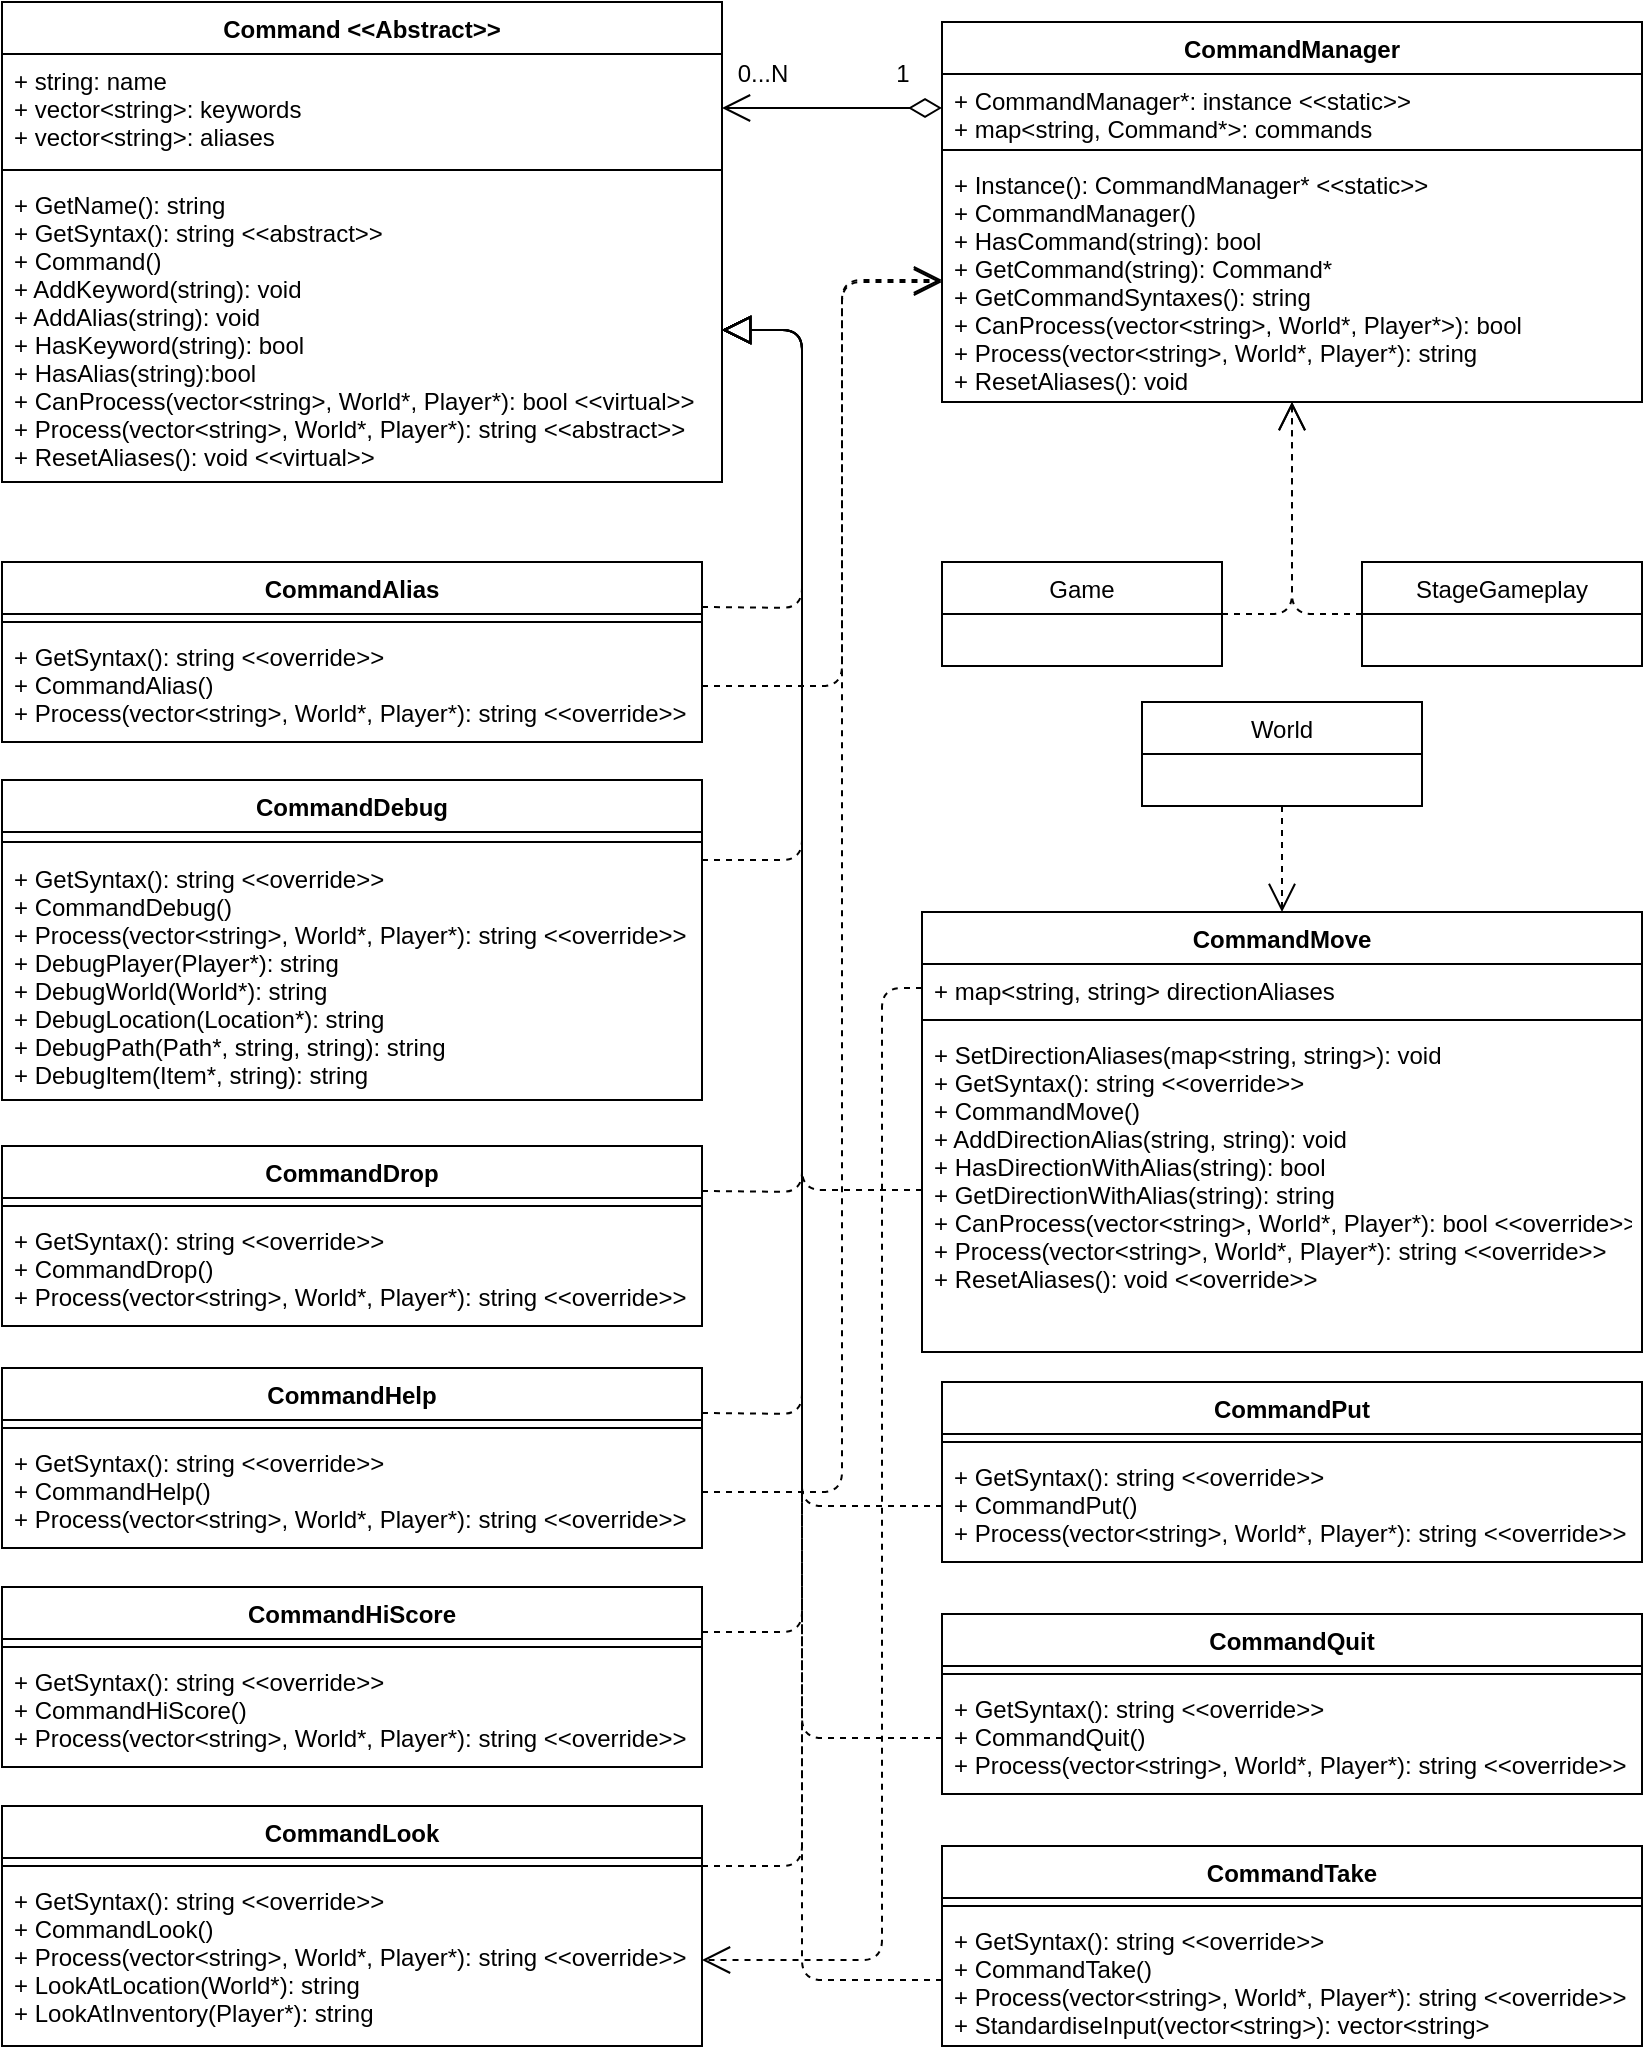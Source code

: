 <mxfile version="11.3.0" pages="1"><diagram id="J702SjsYmcG7wzZFG-vM" name="Page-1"><mxGraphModel dx="1167" dy="1278" grid="1" gridSize="10" guides="1" tooltips="1" connect="1" arrows="1" fold="1" page="1" pageScale="1" pageWidth="850" pageHeight="1100" math="0" shadow="0"><root><mxCell id="0"/><mxCell id="1" parent="0"/><mxCell id="dbqGyKZQzK6tA-5L-yzT-1" value="Command &lt;&lt;Abstract&gt;&gt;" style="swimlane;fontStyle=1;align=center;verticalAlign=top;childLayout=stackLayout;horizontal=1;startSize=26;horizontalStack=0;resizeParent=1;resizeParentMax=0;resizeLast=0;collapsible=1;marginBottom=0;" vertex="1" parent="1"><mxGeometry x="20" y="40" width="360" height="240" as="geometry"/></mxCell><mxCell id="dbqGyKZQzK6tA-5L-yzT-2" value="+ string: name&#xA;+ vector&lt;string&gt;: keywords&#xA;+ vector&lt;string&gt;: aliases&#xA;" style="text;strokeColor=none;fillColor=none;align=left;verticalAlign=top;spacingLeft=4;spacingRight=4;overflow=hidden;rotatable=0;points=[[0,0.5],[1,0.5]];portConstraint=eastwest;" vertex="1" parent="dbqGyKZQzK6tA-5L-yzT-1"><mxGeometry y="26" width="360" height="54" as="geometry"/></mxCell><mxCell id="dbqGyKZQzK6tA-5L-yzT-3" value="" style="line;strokeWidth=1;fillColor=none;align=left;verticalAlign=middle;spacingTop=-1;spacingLeft=3;spacingRight=3;rotatable=0;labelPosition=right;points=[];portConstraint=eastwest;" vertex="1" parent="dbqGyKZQzK6tA-5L-yzT-1"><mxGeometry y="80" width="360" height="8" as="geometry"/></mxCell><mxCell id="dbqGyKZQzK6tA-5L-yzT-4" value="+ GetName(): string&#xA;+ GetSyntax(): string &lt;&lt;abstract&gt;&gt;&#xA;+ Command()&#xA;+ AddKeyword(string): void&#xA;+ AddAlias(string): void&#xA;+ HasKeyword(string): bool&#xA;+ HasAlias(string):bool&#xA;+ CanProcess(vector&lt;string&gt;, World*, Player*): bool &lt;&lt;virtual&gt;&gt;&#xA;+ Process(vector&lt;string&gt;, World*, Player*): string &lt;&lt;abstract&gt;&gt;&#xA;+ ResetAliases(): void &lt;&lt;virtual&gt;&gt;&#xA;&#xA;&#xA;" style="text;strokeColor=none;fillColor=none;align=left;verticalAlign=top;spacingLeft=4;spacingRight=4;overflow=hidden;rotatable=0;points=[[0,0.5],[1,0.5]];portConstraint=eastwest;" vertex="1" parent="dbqGyKZQzK6tA-5L-yzT-1"><mxGeometry y="88" width="360" height="152" as="geometry"/></mxCell><mxCell id="dbqGyKZQzK6tA-5L-yzT-9" value="CommandAlias" style="swimlane;fontStyle=1;align=center;verticalAlign=top;childLayout=stackLayout;horizontal=1;startSize=26;horizontalStack=0;resizeParent=1;resizeParentMax=0;resizeLast=0;collapsible=1;marginBottom=0;" vertex="1" parent="1"><mxGeometry x="20" y="320" width="350" height="90" as="geometry"/></mxCell><mxCell id="dbqGyKZQzK6tA-5L-yzT-11" value="" style="line;strokeWidth=1;fillColor=none;align=left;verticalAlign=middle;spacingTop=-1;spacingLeft=3;spacingRight=3;rotatable=0;labelPosition=right;points=[];portConstraint=eastwest;" vertex="1" parent="dbqGyKZQzK6tA-5L-yzT-9"><mxGeometry y="26" width="350" height="8" as="geometry"/></mxCell><mxCell id="dbqGyKZQzK6tA-5L-yzT-12" value="+ GetSyntax(): string &lt;&lt;override&gt;&gt;&#xA;+ CommandAlias()&#xA;+ Process(vector&lt;string&gt;, World*, Player*): string &lt;&lt;override&gt;&gt;" style="text;strokeColor=none;fillColor=none;align=left;verticalAlign=top;spacingLeft=4;spacingRight=4;overflow=hidden;rotatable=0;points=[[0,0.5],[1,0.5]];portConstraint=eastwest;" vertex="1" parent="dbqGyKZQzK6tA-5L-yzT-9"><mxGeometry y="34" width="350" height="56" as="geometry"/></mxCell><mxCell id="dbqGyKZQzK6tA-5L-yzT-13" value="CommandDebug" style="swimlane;fontStyle=1;align=center;verticalAlign=top;childLayout=stackLayout;horizontal=1;startSize=26;horizontalStack=0;resizeParent=1;resizeParentMax=0;resizeLast=0;collapsible=1;marginBottom=0;" vertex="1" parent="1"><mxGeometry x="20" y="429" width="350" height="160" as="geometry"/></mxCell><mxCell id="dbqGyKZQzK6tA-5L-yzT-14" value="" style="line;strokeWidth=1;fillColor=none;align=left;verticalAlign=middle;spacingTop=-1;spacingLeft=3;spacingRight=3;rotatable=0;labelPosition=right;points=[];portConstraint=eastwest;" vertex="1" parent="dbqGyKZQzK6tA-5L-yzT-13"><mxGeometry y="26" width="350" height="10" as="geometry"/></mxCell><mxCell id="dbqGyKZQzK6tA-5L-yzT-15" value="+ GetSyntax(): string &lt;&lt;override&gt;&gt;&#xA;+ CommandDebug()&#xA;+ Process(vector&lt;string&gt;, World*, Player*): string &lt;&lt;override&gt;&gt;&#xA;+ DebugPlayer(Player*): string&#xA;+ DebugWorld(World*): string&#xA;+ DebugLocation(Location*): string&#xA;+ DebugPath(Path*, string, string): string&#xA;+ DebugItem(Item*, string): string" style="text;strokeColor=none;fillColor=none;align=left;verticalAlign=top;spacingLeft=4;spacingRight=4;overflow=hidden;rotatable=0;points=[[0,0.5],[1,0.5]];portConstraint=eastwest;" vertex="1" parent="dbqGyKZQzK6tA-5L-yzT-13"><mxGeometry y="36" width="350" height="124" as="geometry"/></mxCell><mxCell id="dbqGyKZQzK6tA-5L-yzT-19" value="CommandDrop" style="swimlane;fontStyle=1;align=center;verticalAlign=top;childLayout=stackLayout;horizontal=1;startSize=26;horizontalStack=0;resizeParent=1;resizeParentMax=0;resizeLast=0;collapsible=1;marginBottom=0;" vertex="1" parent="1"><mxGeometry x="20" y="612" width="350" height="90" as="geometry"/></mxCell><mxCell id="dbqGyKZQzK6tA-5L-yzT-20" value="" style="line;strokeWidth=1;fillColor=none;align=left;verticalAlign=middle;spacingTop=-1;spacingLeft=3;spacingRight=3;rotatable=0;labelPosition=right;points=[];portConstraint=eastwest;" vertex="1" parent="dbqGyKZQzK6tA-5L-yzT-19"><mxGeometry y="26" width="350" height="8" as="geometry"/></mxCell><mxCell id="dbqGyKZQzK6tA-5L-yzT-21" value="+ GetSyntax(): string &lt;&lt;override&gt;&gt;&#xA;+ CommandDrop()&#xA;+ Process(vector&lt;string&gt;, World*, Player*): string &lt;&lt;override&gt;&gt;" style="text;strokeColor=none;fillColor=none;align=left;verticalAlign=top;spacingLeft=4;spacingRight=4;overflow=hidden;rotatable=0;points=[[0,0.5],[1,0.5]];portConstraint=eastwest;" vertex="1" parent="dbqGyKZQzK6tA-5L-yzT-19"><mxGeometry y="34" width="350" height="56" as="geometry"/></mxCell><mxCell id="dbqGyKZQzK6tA-5L-yzT-22" value="CommandHelp" style="swimlane;fontStyle=1;align=center;verticalAlign=top;childLayout=stackLayout;horizontal=1;startSize=26;horizontalStack=0;resizeParent=1;resizeParentMax=0;resizeLast=0;collapsible=1;marginBottom=0;" vertex="1" parent="1"><mxGeometry x="20" y="723" width="350" height="90" as="geometry"/></mxCell><mxCell id="dbqGyKZQzK6tA-5L-yzT-23" value="" style="line;strokeWidth=1;fillColor=none;align=left;verticalAlign=middle;spacingTop=-1;spacingLeft=3;spacingRight=3;rotatable=0;labelPosition=right;points=[];portConstraint=eastwest;" vertex="1" parent="dbqGyKZQzK6tA-5L-yzT-22"><mxGeometry y="26" width="350" height="8" as="geometry"/></mxCell><mxCell id="dbqGyKZQzK6tA-5L-yzT-24" value="+ GetSyntax(): string &lt;&lt;override&gt;&gt;&#xA;+ CommandHelp()&#xA;+ Process(vector&lt;string&gt;, World*, Player*): string &lt;&lt;override&gt;&gt;&#xA;" style="text;strokeColor=none;fillColor=none;align=left;verticalAlign=top;spacingLeft=4;spacingRight=4;overflow=hidden;rotatable=0;points=[[0,0.5],[1,0.5]];portConstraint=eastwest;" vertex="1" parent="dbqGyKZQzK6tA-5L-yzT-22"><mxGeometry y="34" width="350" height="56" as="geometry"/></mxCell><mxCell id="dbqGyKZQzK6tA-5L-yzT-25" value="CommandHiScore" style="swimlane;fontStyle=1;align=center;verticalAlign=top;childLayout=stackLayout;horizontal=1;startSize=26;horizontalStack=0;resizeParent=1;resizeParentMax=0;resizeLast=0;collapsible=1;marginBottom=0;" vertex="1" parent="1"><mxGeometry x="20" y="832.5" width="350" height="90" as="geometry"/></mxCell><mxCell id="dbqGyKZQzK6tA-5L-yzT-26" value="" style="line;strokeWidth=1;fillColor=none;align=left;verticalAlign=middle;spacingTop=-1;spacingLeft=3;spacingRight=3;rotatable=0;labelPosition=right;points=[];portConstraint=eastwest;" vertex="1" parent="dbqGyKZQzK6tA-5L-yzT-25"><mxGeometry y="26" width="350" height="8" as="geometry"/></mxCell><mxCell id="dbqGyKZQzK6tA-5L-yzT-27" value="+ GetSyntax(): string &lt;&lt;override&gt;&gt;&#xA;+ CommandHiScore()&#xA;+ Process(vector&lt;string&gt;, World*, Player*): string &lt;&lt;override&gt;&gt;&#xA;" style="text;strokeColor=none;fillColor=none;align=left;verticalAlign=top;spacingLeft=4;spacingRight=4;overflow=hidden;rotatable=0;points=[[0,0.5],[1,0.5]];portConstraint=eastwest;" vertex="1" parent="dbqGyKZQzK6tA-5L-yzT-25"><mxGeometry y="34" width="350" height="56" as="geometry"/></mxCell><mxCell id="dbqGyKZQzK6tA-5L-yzT-28" value="CommandLook" style="swimlane;fontStyle=1;align=center;verticalAlign=top;childLayout=stackLayout;horizontal=1;startSize=26;horizontalStack=0;resizeParent=1;resizeParentMax=0;resizeLast=0;collapsible=1;marginBottom=0;" vertex="1" parent="1"><mxGeometry x="20" y="942" width="350" height="120" as="geometry"/></mxCell><mxCell id="dbqGyKZQzK6tA-5L-yzT-29" value="" style="line;strokeWidth=1;fillColor=none;align=left;verticalAlign=middle;spacingTop=-1;spacingLeft=3;spacingRight=3;rotatable=0;labelPosition=right;points=[];portConstraint=eastwest;" vertex="1" parent="dbqGyKZQzK6tA-5L-yzT-28"><mxGeometry y="26" width="350" height="8" as="geometry"/></mxCell><mxCell id="dbqGyKZQzK6tA-5L-yzT-30" value="+ GetSyntax(): string &lt;&lt;override&gt;&gt;&#xA;+ CommandLook()&#xA;+ Process(vector&lt;string&gt;, World*, Player*): string &lt;&lt;override&gt;&gt;&#xA;+ LookAtLocation(World*): string&#xA;+ LookAtInventory(Player*): string&#xA;" style="text;strokeColor=none;fillColor=none;align=left;verticalAlign=top;spacingLeft=4;spacingRight=4;overflow=hidden;rotatable=0;points=[[0,0.5],[1,0.5]];portConstraint=eastwest;" vertex="1" parent="dbqGyKZQzK6tA-5L-yzT-28"><mxGeometry y="34" width="350" height="86" as="geometry"/></mxCell><mxCell id="dbqGyKZQzK6tA-5L-yzT-35" value="CommandMove" style="swimlane;fontStyle=1;align=center;verticalAlign=top;childLayout=stackLayout;horizontal=1;startSize=26;horizontalStack=0;resizeParent=1;resizeParentMax=0;resizeLast=0;collapsible=1;marginBottom=0;" vertex="1" parent="1"><mxGeometry x="480" y="495" width="360" height="220" as="geometry"/></mxCell><mxCell id="dbqGyKZQzK6tA-5L-yzT-39" value="+ map&lt;string, string&gt; directionAliases" style="text;strokeColor=none;fillColor=none;align=left;verticalAlign=top;spacingLeft=4;spacingRight=4;overflow=hidden;rotatable=0;points=[[0,0.5],[1,0.5]];portConstraint=eastwest;" vertex="1" parent="dbqGyKZQzK6tA-5L-yzT-35"><mxGeometry y="26" width="360" height="24" as="geometry"/></mxCell><mxCell id="dbqGyKZQzK6tA-5L-yzT-36" value="" style="line;strokeWidth=1;fillColor=none;align=left;verticalAlign=middle;spacingTop=-1;spacingLeft=3;spacingRight=3;rotatable=0;labelPosition=right;points=[];portConstraint=eastwest;" vertex="1" parent="dbqGyKZQzK6tA-5L-yzT-35"><mxGeometry y="50" width="360" height="8" as="geometry"/></mxCell><mxCell id="dbqGyKZQzK6tA-5L-yzT-37" value="+ SetDirectionAliases(map&lt;string, string&gt;): void&#xA;+ GetSyntax(): string &lt;&lt;override&gt;&gt;&#xA;+ CommandMove()&#xA;+ AddDirectionAlias(string, string): void&#xA;+ HasDirectionWithAlias(string): bool&#xA;+ GetDirectionWithAlias(string): string&#xA;+ CanProcess(vector&lt;string&gt;, World*, Player*): bool &lt;&lt;override&gt;&gt;&#xA;+ Process(vector&lt;string&gt;, World*, Player*): string &lt;&lt;override&gt;&gt;&#xA;+ ResetAliases(): void &lt;&lt;override&gt;&gt;" style="text;strokeColor=none;fillColor=none;align=left;verticalAlign=top;spacingLeft=4;spacingRight=4;overflow=hidden;rotatable=0;points=[[0,0.5],[1,0.5]];portConstraint=eastwest;" vertex="1" parent="dbqGyKZQzK6tA-5L-yzT-35"><mxGeometry y="58" width="360" height="162" as="geometry"/></mxCell><mxCell id="dbqGyKZQzK6tA-5L-yzT-40" value="CommandPut" style="swimlane;fontStyle=1;align=center;verticalAlign=top;childLayout=stackLayout;horizontal=1;startSize=26;horizontalStack=0;resizeParent=1;resizeParentMax=0;resizeLast=0;collapsible=1;marginBottom=0;" vertex="1" parent="1"><mxGeometry x="490" y="730" width="350" height="90" as="geometry"/></mxCell><mxCell id="dbqGyKZQzK6tA-5L-yzT-41" value="" style="line;strokeWidth=1;fillColor=none;align=left;verticalAlign=middle;spacingTop=-1;spacingLeft=3;spacingRight=3;rotatable=0;labelPosition=right;points=[];portConstraint=eastwest;" vertex="1" parent="dbqGyKZQzK6tA-5L-yzT-40"><mxGeometry y="26" width="350" height="8" as="geometry"/></mxCell><mxCell id="dbqGyKZQzK6tA-5L-yzT-42" value="+ GetSyntax(): string &lt;&lt;override&gt;&gt;&#xA;+ CommandPut()&#xA;+ Process(vector&lt;string&gt;, World*, Player*): string &lt;&lt;override&gt;&gt;" style="text;strokeColor=none;fillColor=none;align=left;verticalAlign=top;spacingLeft=4;spacingRight=4;overflow=hidden;rotatable=0;points=[[0,0.5],[1,0.5]];portConstraint=eastwest;" vertex="1" parent="dbqGyKZQzK6tA-5L-yzT-40"><mxGeometry y="34" width="350" height="56" as="geometry"/></mxCell><mxCell id="dbqGyKZQzK6tA-5L-yzT-44" value="CommandTake" style="swimlane;fontStyle=1;align=center;verticalAlign=top;childLayout=stackLayout;horizontal=1;startSize=26;horizontalStack=0;resizeParent=1;resizeParentMax=0;resizeLast=0;collapsible=1;marginBottom=0;" vertex="1" parent="1"><mxGeometry x="490" y="962" width="350" height="100" as="geometry"/></mxCell><mxCell id="dbqGyKZQzK6tA-5L-yzT-45" value="" style="line;strokeWidth=1;fillColor=none;align=left;verticalAlign=middle;spacingTop=-1;spacingLeft=3;spacingRight=3;rotatable=0;labelPosition=right;points=[];portConstraint=eastwest;" vertex="1" parent="dbqGyKZQzK6tA-5L-yzT-44"><mxGeometry y="26" width="350" height="8" as="geometry"/></mxCell><mxCell id="dbqGyKZQzK6tA-5L-yzT-46" value="+ GetSyntax(): string &lt;&lt;override&gt;&gt;&#xA;+ CommandTake()&#xA;+ Process(vector&lt;string&gt;, World*, Player*): string &lt;&lt;override&gt;&gt;&#xA;+ StandardiseInput(vector&lt;string&gt;): vector&lt;string&gt;&#xA;" style="text;strokeColor=none;fillColor=none;align=left;verticalAlign=top;spacingLeft=4;spacingRight=4;overflow=hidden;rotatable=0;points=[[0,0.5],[1,0.5]];portConstraint=eastwest;" vertex="1" parent="dbqGyKZQzK6tA-5L-yzT-44"><mxGeometry y="34" width="350" height="66" as="geometry"/></mxCell><mxCell id="dbqGyKZQzK6tA-5L-yzT-47" value="CommandQuit" style="swimlane;fontStyle=1;align=center;verticalAlign=top;childLayout=stackLayout;horizontal=1;startSize=26;horizontalStack=0;resizeParent=1;resizeParentMax=0;resizeLast=0;collapsible=1;marginBottom=0;" vertex="1" parent="1"><mxGeometry x="490" y="846" width="350" height="90" as="geometry"/></mxCell><mxCell id="dbqGyKZQzK6tA-5L-yzT-48" value="" style="line;strokeWidth=1;fillColor=none;align=left;verticalAlign=middle;spacingTop=-1;spacingLeft=3;spacingRight=3;rotatable=0;labelPosition=right;points=[];portConstraint=eastwest;" vertex="1" parent="dbqGyKZQzK6tA-5L-yzT-47"><mxGeometry y="26" width="350" height="8" as="geometry"/></mxCell><mxCell id="dbqGyKZQzK6tA-5L-yzT-49" value="+ GetSyntax(): string &lt;&lt;override&gt;&gt;&#xA;+ CommandQuit()&#xA;+ Process(vector&lt;string&gt;, World*, Player*): string &lt;&lt;override&gt;&gt;" style="text;strokeColor=none;fillColor=none;align=left;verticalAlign=top;spacingLeft=4;spacingRight=4;overflow=hidden;rotatable=0;points=[[0,0.5],[1,0.5]];portConstraint=eastwest;" vertex="1" parent="dbqGyKZQzK6tA-5L-yzT-47"><mxGeometry y="34" width="350" height="56" as="geometry"/></mxCell><mxCell id="dbqGyKZQzK6tA-5L-yzT-50" value="CommandManager" style="swimlane;fontStyle=1;align=center;verticalAlign=top;childLayout=stackLayout;horizontal=1;startSize=26;horizontalStack=0;resizeParent=1;resizeParentMax=0;resizeLast=0;collapsible=1;marginBottom=0;" vertex="1" parent="1"><mxGeometry x="490" y="50" width="350" height="190" as="geometry"/></mxCell><mxCell id="dbqGyKZQzK6tA-5L-yzT-51" value="+ CommandManager*: instance &lt;&lt;static&gt;&gt;&#xA;+ map&lt;string, Command*&gt;: commands" style="text;strokeColor=none;fillColor=none;align=left;verticalAlign=top;spacingLeft=4;spacingRight=4;overflow=hidden;rotatable=0;points=[[0,0.5],[1,0.5]];portConstraint=eastwest;" vertex="1" parent="dbqGyKZQzK6tA-5L-yzT-50"><mxGeometry y="26" width="350" height="34" as="geometry"/></mxCell><mxCell id="dbqGyKZQzK6tA-5L-yzT-52" value="" style="line;strokeWidth=1;fillColor=none;align=left;verticalAlign=middle;spacingTop=-1;spacingLeft=3;spacingRight=3;rotatable=0;labelPosition=right;points=[];portConstraint=eastwest;" vertex="1" parent="dbqGyKZQzK6tA-5L-yzT-50"><mxGeometry y="60" width="350" height="8" as="geometry"/></mxCell><mxCell id="dbqGyKZQzK6tA-5L-yzT-53" value="+ Instance(): CommandManager* &lt;&lt;static&gt;&gt;&#xA;+ CommandManager()&#xA;+ HasCommand(string): bool&#xA;+ GetCommand(string): Command*&#xA;+ GetCommandSyntaxes(): string&#xA;+ CanProcess(vector&lt;string&gt;, World*, Player*&gt;): bool&#xA;+ Process(vector&lt;string&gt;, World*, Player*): string&#xA;+ ResetAliases(): void&#xA;" style="text;strokeColor=none;fillColor=none;align=left;verticalAlign=top;spacingLeft=4;spacingRight=4;overflow=hidden;rotatable=0;points=[[0,0.5],[1,0.5]];portConstraint=eastwest;" vertex="1" parent="dbqGyKZQzK6tA-5L-yzT-50"><mxGeometry y="68" width="350" height="122" as="geometry"/></mxCell><mxCell id="dbqGyKZQzK6tA-5L-yzT-54" value="" style="endArrow=open;html=1;endSize=12;startArrow=diamondThin;startSize=14;startFill=0;edgeStyle=orthogonalEdgeStyle;align=left;verticalAlign=bottom;entryX=1;entryY=0.5;entryDx=0;entryDy=0;exitX=0;exitY=0.5;exitDx=0;exitDy=0;" edge="1" parent="1" source="dbqGyKZQzK6tA-5L-yzT-51" target="dbqGyKZQzK6tA-5L-yzT-2"><mxGeometry x="-0.455" y="-33" relative="1" as="geometry"><mxPoint x="400" y="270" as="sourcePoint"/><mxPoint x="560" y="270" as="targetPoint"/><mxPoint as="offset"/></mxGeometry></mxCell><mxCell id="dbqGyKZQzK6tA-5L-yzT-55" value="0...N" style="text;html=1;resizable=0;points=[];align=center;verticalAlign=middle;labelBackgroundColor=#ffffff;" vertex="1" connectable="0" parent="dbqGyKZQzK6tA-5L-yzT-54"><mxGeometry x="0.218" relative="1" as="geometry"><mxPoint x="-23" y="-17" as="offset"/></mxGeometry></mxCell><mxCell id="dbqGyKZQzK6tA-5L-yzT-56" value="1" style="text;html=1;resizable=0;points=[];align=center;verticalAlign=middle;labelBackgroundColor=#ffffff;" vertex="1" connectable="0" parent="dbqGyKZQzK6tA-5L-yzT-54"><mxGeometry x="-0.309" y="1" relative="1" as="geometry"><mxPoint x="18" y="-18" as="offset"/></mxGeometry></mxCell><mxCell id="dbqGyKZQzK6tA-5L-yzT-57" value="" style="endArrow=block;dashed=1;endFill=0;endSize=12;html=1;entryX=1;entryY=0.5;entryDx=0;entryDy=0;exitX=1;exitY=0.25;exitDx=0;exitDy=0;" edge="1" parent="1" source="dbqGyKZQzK6tA-5L-yzT-9" target="dbqGyKZQzK6tA-5L-yzT-4"><mxGeometry width="160" relative="1" as="geometry"><mxPoint x="430" y="410" as="sourcePoint"/><mxPoint x="520" y="300" as="targetPoint"/><Array as="points"><mxPoint x="420" y="343"/><mxPoint x="420" y="204"/></Array></mxGeometry></mxCell><mxCell id="dbqGyKZQzK6tA-5L-yzT-58" value="" style="endArrow=block;dashed=1;endFill=0;endSize=12;html=1;entryX=1;entryY=0.5;entryDx=0;entryDy=0;exitX=1;exitY=0.25;exitDx=0;exitDy=0;" edge="1" parent="1" source="dbqGyKZQzK6tA-5L-yzT-13" target="dbqGyKZQzK6tA-5L-yzT-4"><mxGeometry width="160" relative="1" as="geometry"><mxPoint x="400" y="430" as="sourcePoint"/><mxPoint x="450" y="250" as="targetPoint"/><Array as="points"><mxPoint x="420" y="469"/><mxPoint x="420" y="204"/></Array></mxGeometry></mxCell><mxCell id="dbqGyKZQzK6tA-5L-yzT-59" value="" style="endArrow=block;dashed=1;endFill=0;endSize=12;html=1;exitX=1;exitY=0.25;exitDx=0;exitDy=0;entryX=1;entryY=0.5;entryDx=0;entryDy=0;" edge="1" parent="1" source="dbqGyKZQzK6tA-5L-yzT-19" target="dbqGyKZQzK6tA-5L-yzT-4"><mxGeometry width="160" relative="1" as="geometry"><mxPoint x="380" y="537" as="sourcePoint"/><mxPoint x="390" y="214" as="targetPoint"/><Array as="points"><mxPoint x="420" y="635"/><mxPoint x="420" y="204"/></Array></mxGeometry></mxCell><mxCell id="dbqGyKZQzK6tA-5L-yzT-60" value="" style="endArrow=block;dashed=1;endFill=0;endSize=12;html=1;exitX=1;exitY=0.25;exitDx=0;exitDy=0;entryX=1;entryY=0.5;entryDx=0;entryDy=0;" edge="1" parent="1" source="dbqGyKZQzK6tA-5L-yzT-22" target="dbqGyKZQzK6tA-5L-yzT-4"><mxGeometry width="160" relative="1" as="geometry"><mxPoint x="380" y="684" as="sourcePoint"/><mxPoint x="390" y="214" as="targetPoint"/><Array as="points"><mxPoint x="420" y="746"/><mxPoint x="420" y="204"/></Array></mxGeometry></mxCell><mxCell id="dbqGyKZQzK6tA-5L-yzT-61" value="" style="endArrow=block;dashed=1;endFill=0;endSize=12;html=1;exitX=1;exitY=0.25;exitDx=0;exitDy=0;entryX=1;entryY=0.5;entryDx=0;entryDy=0;" edge="1" parent="1" source="dbqGyKZQzK6tA-5L-yzT-25" target="dbqGyKZQzK6tA-5L-yzT-4"><mxGeometry width="160" relative="1" as="geometry"><mxPoint x="380" y="795" as="sourcePoint"/><mxPoint x="390" y="214" as="targetPoint"/><Array as="points"><mxPoint x="420" y="855"/><mxPoint x="420" y="204"/></Array></mxGeometry></mxCell><mxCell id="dbqGyKZQzK6tA-5L-yzT-62" value="" style="endArrow=block;dashed=1;endFill=0;endSize=12;html=1;exitX=1;exitY=0.25;exitDx=0;exitDy=0;entryX=1;entryY=0.5;entryDx=0;entryDy=0;" edge="1" parent="1" source="dbqGyKZQzK6tA-5L-yzT-28" target="dbqGyKZQzK6tA-5L-yzT-4"><mxGeometry width="160" relative="1" as="geometry"><mxPoint x="380" y="904.5" as="sourcePoint"/><mxPoint x="390" y="214" as="targetPoint"/><Array as="points"><mxPoint x="420" y="972"/><mxPoint x="420" y="204"/></Array></mxGeometry></mxCell><mxCell id="dbqGyKZQzK6tA-5L-yzT-63" value="" style="endArrow=block;dashed=1;endFill=0;endSize=12;html=1;exitX=0;exitY=0.5;exitDx=0;exitDy=0;entryX=1;entryY=0.5;entryDx=0;entryDy=0;" edge="1" parent="1" source="dbqGyKZQzK6tA-5L-yzT-46" target="dbqGyKZQzK6tA-5L-yzT-4"><mxGeometry width="160" relative="1" as="geometry"><mxPoint x="380" y="1029" as="sourcePoint"/><mxPoint x="390" y="214" as="targetPoint"/><Array as="points"><mxPoint x="420" y="1029"/><mxPoint x="420" y="204"/></Array></mxGeometry></mxCell><mxCell id="dbqGyKZQzK6tA-5L-yzT-64" value="" style="endArrow=block;dashed=1;endFill=0;endSize=12;html=1;exitX=0;exitY=0.5;exitDx=0;exitDy=0;entryX=1;entryY=0.5;entryDx=0;entryDy=0;" edge="1" parent="1" source="dbqGyKZQzK6tA-5L-yzT-49" target="dbqGyKZQzK6tA-5L-yzT-4"><mxGeometry width="160" relative="1" as="geometry"><mxPoint x="500" y="864" as="sourcePoint"/><mxPoint x="390" y="214" as="targetPoint"/><Array as="points"><mxPoint x="420" y="908"/><mxPoint x="420" y="204"/></Array></mxGeometry></mxCell><mxCell id="dbqGyKZQzK6tA-5L-yzT-65" value="" style="endArrow=block;dashed=1;endFill=0;endSize=12;html=1;exitX=0;exitY=0.5;exitDx=0;exitDy=0;entryX=1;entryY=0.5;entryDx=0;entryDy=0;" edge="1" parent="1" source="dbqGyKZQzK6tA-5L-yzT-42" target="dbqGyKZQzK6tA-5L-yzT-4"><mxGeometry width="160" relative="1" as="geometry"><mxPoint x="500" y="743" as="sourcePoint"/><mxPoint x="390" y="214" as="targetPoint"/><Array as="points"><mxPoint x="420" y="792"/><mxPoint x="420" y="204"/></Array></mxGeometry></mxCell><mxCell id="dbqGyKZQzK6tA-5L-yzT-66" value="" style="endArrow=block;dashed=1;endFill=0;endSize=12;html=1;exitX=0;exitY=0.5;exitDx=0;exitDy=0;entryX=1;entryY=0.5;entryDx=0;entryDy=0;" edge="1" parent="1" source="dbqGyKZQzK6tA-5L-yzT-37" target="dbqGyKZQzK6tA-5L-yzT-4"><mxGeometry width="160" relative="1" as="geometry"><mxPoint x="500" y="627" as="sourcePoint"/><mxPoint x="390" y="214" as="targetPoint"/><Array as="points"><mxPoint x="420" y="634"/><mxPoint x="420" y="204"/></Array></mxGeometry></mxCell><mxCell id="dbqGyKZQzK6tA-5L-yzT-67" value="" style="endArrow=open;endSize=12;dashed=1;html=1;entryX=0;entryY=0.5;entryDx=0;entryDy=0;exitX=1;exitY=0.5;exitDx=0;exitDy=0;" edge="1" parent="1" source="dbqGyKZQzK6tA-5L-yzT-12" target="dbqGyKZQzK6tA-5L-yzT-53"><mxGeometry x="-0.507" y="94" width="160" relative="1" as="geometry"><mxPoint x="440" y="340" as="sourcePoint"/><mxPoint x="580" y="280" as="targetPoint"/><Array as="points"><mxPoint x="440" y="382"/><mxPoint x="440" y="179"/></Array><mxPoint x="164" y="-63" as="offset"/></mxGeometry></mxCell><mxCell id="dbqGyKZQzK6tA-5L-yzT-70" value="" style="endArrow=open;endSize=12;dashed=1;html=1;exitX=1;exitY=0.5;exitDx=0;exitDy=0;" edge="1" parent="1" source="dbqGyKZQzK6tA-5L-yzT-24"><mxGeometry x="-0.507" y="94" width="160" relative="1" as="geometry"><mxPoint x="480" y="368" as="sourcePoint"/><mxPoint x="490" y="180" as="targetPoint"/><Array as="points"><mxPoint x="440" y="785"/><mxPoint x="440" y="180"/></Array><mxPoint x="164" y="-63" as="offset"/></mxGeometry></mxCell><mxCell id="dbqGyKZQzK6tA-5L-yzT-71" value="" style="endArrow=open;endSize=12;dashed=1;html=1;entryX=1;entryY=0.5;entryDx=0;entryDy=0;exitX=0;exitY=0.5;exitDx=0;exitDy=0;" edge="1" parent="1" source="dbqGyKZQzK6tA-5L-yzT-39" target="dbqGyKZQzK6tA-5L-yzT-30"><mxGeometry x="-0.507" y="94" width="160" relative="1" as="geometry"><mxPoint x="480" y="368" as="sourcePoint"/><mxPoint x="400" y="820" as="targetPoint"/><Array as="points"><mxPoint x="460" y="533"/><mxPoint x="460" y="1019"/></Array><mxPoint x="164" y="-63" as="offset"/></mxGeometry></mxCell><mxCell id="dbqGyKZQzK6tA-5L-yzT-72" value="Game" style="swimlane;fontStyle=0;childLayout=stackLayout;horizontal=1;startSize=26;fillColor=none;horizontalStack=0;resizeParent=1;resizeParentMax=0;resizeLast=0;collapsible=1;marginBottom=0;" vertex="1" parent="1"><mxGeometry x="490" y="320" width="140" height="52" as="geometry"/></mxCell><mxCell id="dbqGyKZQzK6tA-5L-yzT-76" value="StageGameplay" style="swimlane;fontStyle=0;childLayout=stackLayout;horizontal=1;startSize=26;fillColor=none;horizontalStack=0;resizeParent=1;resizeParentMax=0;resizeLast=0;collapsible=1;marginBottom=0;" vertex="1" parent="1"><mxGeometry x="700" y="320" width="140" height="52" as="geometry"/></mxCell><mxCell id="dbqGyKZQzK6tA-5L-yzT-77" value="World" style="swimlane;fontStyle=0;childLayout=stackLayout;horizontal=1;startSize=26;fillColor=none;horizontalStack=0;resizeParent=1;resizeParentMax=0;resizeLast=0;collapsible=1;marginBottom=0;" vertex="1" parent="1"><mxGeometry x="590" y="390" width="140" height="52" as="geometry"/></mxCell><mxCell id="dbqGyKZQzK6tA-5L-yzT-79" value="" style="endArrow=open;endSize=12;dashed=1;html=1;exitX=1;exitY=0.5;exitDx=0;exitDy=0;entryX=0.5;entryY=1;entryDx=0;entryDy=0;" edge="1" parent="1" source="dbqGyKZQzK6tA-5L-yzT-72" target="dbqGyKZQzK6tA-5L-yzT-50"><mxGeometry x="-0.507" y="94" width="160" relative="1" as="geometry"><mxPoint x="380" y="795" as="sourcePoint"/><mxPoint x="690" y="280" as="targetPoint"/><Array as="points"><mxPoint x="665" y="346"/></Array><mxPoint x="164" y="-63" as="offset"/></mxGeometry></mxCell><mxCell id="dbqGyKZQzK6tA-5L-yzT-81" value="" style="endArrow=open;endSize=12;dashed=1;html=1;exitX=0;exitY=0.5;exitDx=0;exitDy=0;" edge="1" parent="1" source="dbqGyKZQzK6tA-5L-yzT-76"><mxGeometry x="-0.507" y="94" width="160" relative="1" as="geometry"><mxPoint x="640" y="356" as="sourcePoint"/><mxPoint x="665" y="240" as="targetPoint"/><Array as="points"><mxPoint x="665" y="346"/></Array><mxPoint x="164" y="-63" as="offset"/></mxGeometry></mxCell><mxCell id="dbqGyKZQzK6tA-5L-yzT-82" value="" style="endArrow=open;endSize=12;dashed=1;html=1;exitX=0.5;exitY=1;exitDx=0;exitDy=0;entryX=0.5;entryY=0;entryDx=0;entryDy=0;" edge="1" parent="1" source="dbqGyKZQzK6tA-5L-yzT-77" target="dbqGyKZQzK6tA-5L-yzT-35"><mxGeometry x="-0.507" y="94" width="160" relative="1" as="geometry"><mxPoint x="750" y="430" as="sourcePoint"/><mxPoint x="800" y="470" as="targetPoint"/><Array as="points"/><mxPoint x="164" y="-63" as="offset"/></mxGeometry></mxCell></root></mxGraphModel></diagram></mxfile>